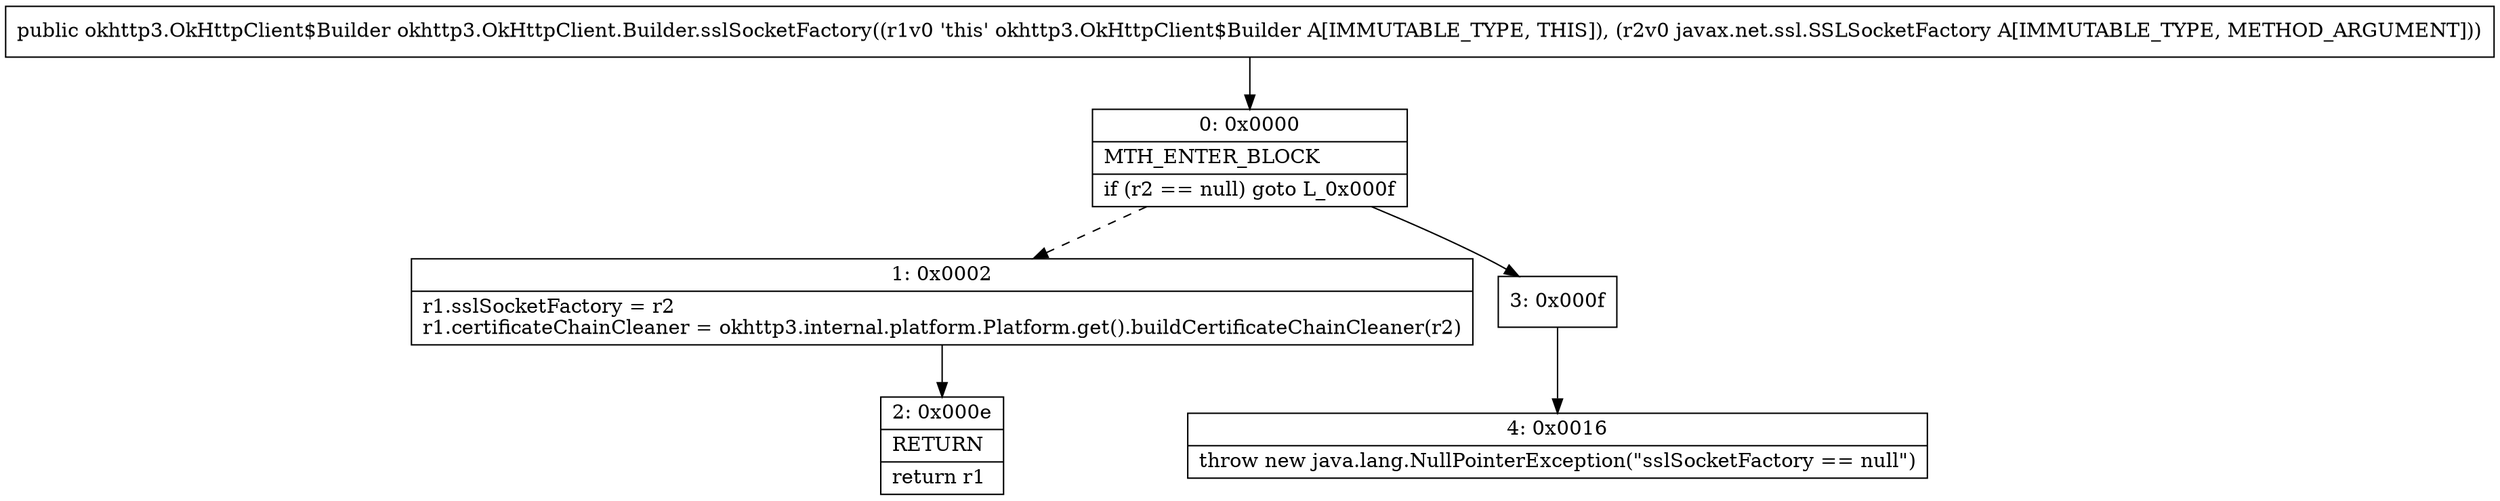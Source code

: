 digraph "CFG forokhttp3.OkHttpClient.Builder.sslSocketFactory(Ljavax\/net\/ssl\/SSLSocketFactory;)Lokhttp3\/OkHttpClient$Builder;" {
Node_0 [shape=record,label="{0\:\ 0x0000|MTH_ENTER_BLOCK\l|if (r2 == null) goto L_0x000f\l}"];
Node_1 [shape=record,label="{1\:\ 0x0002|r1.sslSocketFactory = r2\lr1.certificateChainCleaner = okhttp3.internal.platform.Platform.get().buildCertificateChainCleaner(r2)\l}"];
Node_2 [shape=record,label="{2\:\ 0x000e|RETURN\l|return r1\l}"];
Node_3 [shape=record,label="{3\:\ 0x000f}"];
Node_4 [shape=record,label="{4\:\ 0x0016|throw new java.lang.NullPointerException(\"sslSocketFactory == null\")\l}"];
MethodNode[shape=record,label="{public okhttp3.OkHttpClient$Builder okhttp3.OkHttpClient.Builder.sslSocketFactory((r1v0 'this' okhttp3.OkHttpClient$Builder A[IMMUTABLE_TYPE, THIS]), (r2v0 javax.net.ssl.SSLSocketFactory A[IMMUTABLE_TYPE, METHOD_ARGUMENT])) }"];
MethodNode -> Node_0;
Node_0 -> Node_1[style=dashed];
Node_0 -> Node_3;
Node_1 -> Node_2;
Node_3 -> Node_4;
}

